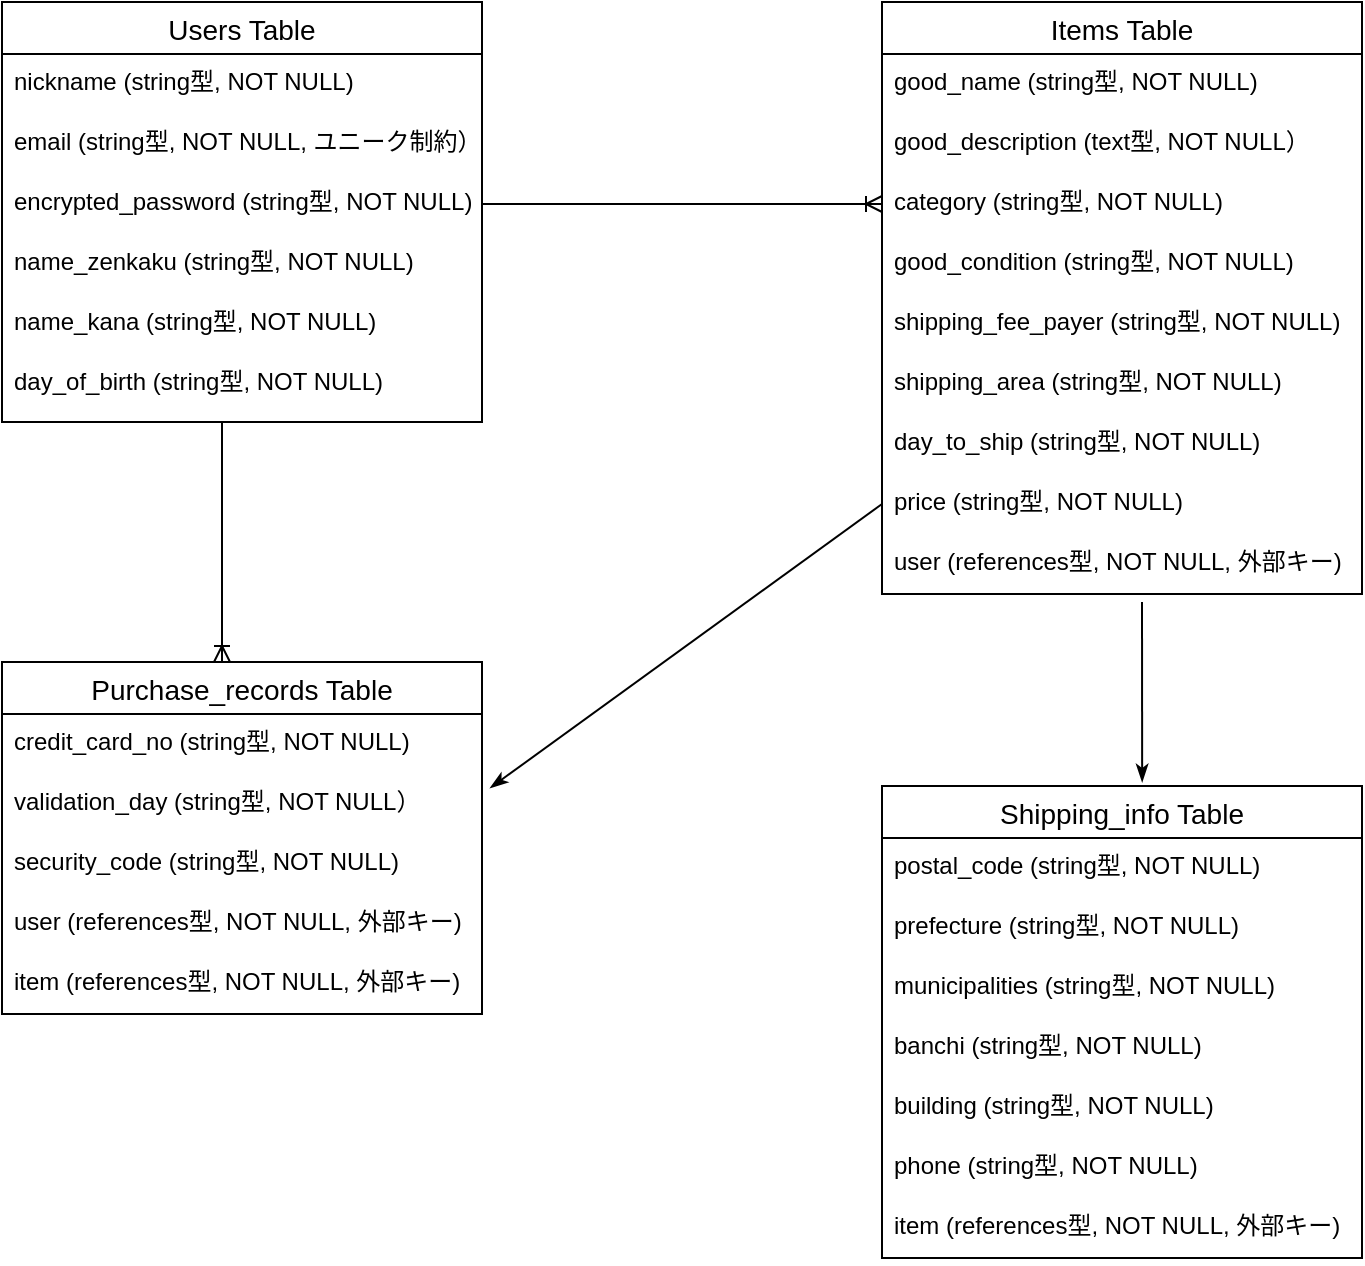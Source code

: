 <mxfile>
    <diagram id="SE7ONg2XlKsGYTSOezLV" name="ページ1">
        <mxGraphModel dx="714" dy="626" grid="1" gridSize="10" guides="1" tooltips="1" connect="1" arrows="1" fold="1" page="1" pageScale="1" pageWidth="827" pageHeight="1169" math="0" shadow="0">
            <root>
                <mxCell id="0"/>
                <mxCell id="1" parent="0"/>
                <mxCell id="22" value="Users Table" style="swimlane;fontStyle=0;childLayout=stackLayout;horizontal=1;startSize=26;horizontalStack=0;resizeParent=1;resizeParentMax=0;resizeLast=0;collapsible=1;marginBottom=0;align=center;fontSize=14;" vertex="1" parent="1">
                    <mxGeometry x="10" y="90" width="240" height="210" as="geometry"/>
                </mxCell>
                <mxCell id="23" value="nickname (string型, NOT NULL)&#10;" style="text;strokeColor=none;fillColor=none;spacingLeft=4;spacingRight=4;overflow=hidden;rotatable=0;points=[[0,0.5],[1,0.5]];portConstraint=eastwest;fontSize=12;" vertex="1" parent="22">
                    <mxGeometry y="26" width="240" height="30" as="geometry"/>
                </mxCell>
                <mxCell id="24" value="email (string型, NOT NULL, ユニーク制約）" style="text;strokeColor=none;fillColor=none;spacingLeft=4;spacingRight=4;overflow=hidden;rotatable=0;points=[[0,0.5],[1,0.5]];portConstraint=eastwest;fontSize=12;strokeWidth=0;" vertex="1" parent="22">
                    <mxGeometry y="56" width="240" height="30" as="geometry"/>
                </mxCell>
                <mxCell id="25" value="encrypted_password (string型, NOT NULL)" style="text;strokeColor=none;fillColor=none;spacingLeft=4;spacingRight=4;overflow=hidden;rotatable=0;points=[[0,0.5],[1,0.5]];portConstraint=eastwest;fontSize=12;" vertex="1" parent="22">
                    <mxGeometry y="86" width="240" height="30" as="geometry"/>
                </mxCell>
                <mxCell id="150" value="name_zenkaku (string型, NOT NULL)&#10;" style="text;strokeColor=none;fillColor=none;spacingLeft=4;spacingRight=4;overflow=hidden;rotatable=0;points=[[0,0.5],[1,0.5]];portConstraint=eastwest;fontSize=12;" vertex="1" parent="22">
                    <mxGeometry y="116" width="240" height="30" as="geometry"/>
                </mxCell>
                <mxCell id="149" value="name_kana (string型, NOT NULL)&#10;" style="text;strokeColor=none;fillColor=none;spacingLeft=4;spacingRight=4;overflow=hidden;rotatable=0;points=[[0,0.5],[1,0.5]];portConstraint=eastwest;fontSize=12;" vertex="1" parent="22">
                    <mxGeometry y="146" width="240" height="30" as="geometry"/>
                </mxCell>
                <mxCell id="151" value="day_of_birth (string型, NOT NULL)" style="text;strokeColor=none;fillColor=none;spacingLeft=4;spacingRight=4;overflow=hidden;rotatable=0;points=[[0,0.5],[1,0.5]];portConstraint=eastwest;fontSize=12;" vertex="1" parent="22">
                    <mxGeometry y="176" width="240" height="34" as="geometry"/>
                </mxCell>
                <mxCell id="160" style="html=1;endArrow=ERoneToMany;endFill=0;" edge="1" parent="1" source="25">
                    <mxGeometry relative="1" as="geometry">
                        <mxPoint x="450" y="191" as="targetPoint"/>
                    </mxGeometry>
                </mxCell>
                <mxCell id="176" value="Purchase_records Table" style="swimlane;fontStyle=0;childLayout=stackLayout;horizontal=1;startSize=26;horizontalStack=0;resizeParent=1;resizeParentMax=0;resizeLast=0;collapsible=1;marginBottom=0;align=center;fontSize=14;" vertex="1" parent="1">
                    <mxGeometry x="10" y="420" width="240" height="176" as="geometry"/>
                </mxCell>
                <mxCell id="177" value="credit_card_no (string型, NOT NULL)&#10;" style="text;strokeColor=none;fillColor=none;spacingLeft=4;spacingRight=4;overflow=hidden;rotatable=0;points=[[0,0.5],[1,0.5]];portConstraint=eastwest;fontSize=12;" vertex="1" parent="176">
                    <mxGeometry y="26" width="240" height="30" as="geometry"/>
                </mxCell>
                <mxCell id="178" value="validation_day (string型, NOT NULL）" style="text;strokeColor=none;fillColor=none;spacingLeft=4;spacingRight=4;overflow=hidden;rotatable=0;points=[[0,0.5],[1,0.5]];portConstraint=eastwest;fontSize=12;strokeWidth=0;" vertex="1" parent="176">
                    <mxGeometry y="56" width="240" height="30" as="geometry"/>
                </mxCell>
                <mxCell id="179" value="security_code (string型, NOT NULL)" style="text;strokeColor=none;fillColor=none;spacingLeft=4;spacingRight=4;overflow=hidden;rotatable=0;points=[[0,0.5],[1,0.5]];portConstraint=eastwest;fontSize=12;" vertex="1" parent="176">
                    <mxGeometry y="86" width="240" height="30" as="geometry"/>
                </mxCell>
                <mxCell id="219" value="user (references型, NOT NULL, 外部キー)" style="text;strokeColor=none;fillColor=none;spacingLeft=4;spacingRight=4;overflow=hidden;rotatable=0;points=[[0,0.5],[1,0.5]];portConstraint=eastwest;fontSize=12;" vertex="1" parent="176">
                    <mxGeometry y="116" width="240" height="30" as="geometry"/>
                </mxCell>
                <mxCell id="221" value="item (references型, NOT NULL, 外部キー)" style="text;strokeColor=none;fillColor=none;spacingLeft=4;spacingRight=4;overflow=hidden;rotatable=0;points=[[0,0.5],[1,0.5]];portConstraint=eastwest;fontSize=12;" vertex="1" parent="176">
                    <mxGeometry y="146" width="240" height="30" as="geometry"/>
                </mxCell>
                <mxCell id="190" value="Items Table" style="swimlane;fontStyle=0;childLayout=stackLayout;horizontal=1;startSize=26;horizontalStack=0;resizeParent=1;resizeParentMax=0;resizeLast=0;collapsible=1;marginBottom=0;align=center;fontSize=14;" vertex="1" parent="1">
                    <mxGeometry x="450" y="90" width="240" height="296" as="geometry"/>
                </mxCell>
                <mxCell id="191" value="good_name (string型, NOT NULL)&#10;" style="text;strokeColor=none;fillColor=none;spacingLeft=4;spacingRight=4;overflow=hidden;rotatable=0;points=[[0,0.5],[1,0.5]];portConstraint=eastwest;fontSize=12;" vertex="1" parent="190">
                    <mxGeometry y="26" width="240" height="30" as="geometry"/>
                </mxCell>
                <mxCell id="192" value="good_description (text型, NOT NULL）" style="text;strokeColor=none;fillColor=none;spacingLeft=4;spacingRight=4;overflow=hidden;rotatable=0;points=[[0,0.5],[1,0.5]];portConstraint=eastwest;fontSize=12;strokeWidth=0;" vertex="1" parent="190">
                    <mxGeometry y="56" width="240" height="30" as="geometry"/>
                </mxCell>
                <mxCell id="193" value="category (string型, NOT NULL)" style="text;strokeColor=none;fillColor=none;spacingLeft=4;spacingRight=4;overflow=hidden;rotatable=0;points=[[0,0.5],[1,0.5]];portConstraint=eastwest;fontSize=12;" vertex="1" parent="190">
                    <mxGeometry y="86" width="240" height="30" as="geometry"/>
                </mxCell>
                <mxCell id="194" value="good_condition (string型, NOT NULL)&#10;" style="text;strokeColor=none;fillColor=none;spacingLeft=4;spacingRight=4;overflow=hidden;rotatable=0;points=[[0,0.5],[1,0.5]];portConstraint=eastwest;fontSize=12;" vertex="1" parent="190">
                    <mxGeometry y="116" width="240" height="30" as="geometry"/>
                </mxCell>
                <mxCell id="195" value="shipping_fee_payer (string型, NOT NULL)&#10;" style="text;strokeColor=none;fillColor=none;spacingLeft=4;spacingRight=4;overflow=hidden;rotatable=0;points=[[0,0.5],[1,0.5]];portConstraint=eastwest;fontSize=12;" vertex="1" parent="190">
                    <mxGeometry y="146" width="240" height="30" as="geometry"/>
                </mxCell>
                <mxCell id="196" value="shipping_area (string型, NOT NULL)" style="text;strokeColor=none;fillColor=none;spacingLeft=4;spacingRight=4;overflow=hidden;rotatable=0;points=[[0,0.5],[1,0.5]];portConstraint=eastwest;fontSize=12;" vertex="1" parent="190">
                    <mxGeometry y="176" width="240" height="30" as="geometry"/>
                </mxCell>
                <mxCell id="200" value="day_to_ship (string型, NOT NULL)" style="text;strokeColor=none;fillColor=none;spacingLeft=4;spacingRight=4;overflow=hidden;rotatable=0;points=[[0,0.5],[1,0.5]];portConstraint=eastwest;fontSize=12;" vertex="1" parent="190">
                    <mxGeometry y="206" width="240" height="30" as="geometry"/>
                </mxCell>
                <mxCell id="201" value="price (string型, NOT NULL)" style="text;strokeColor=none;fillColor=none;spacingLeft=4;spacingRight=4;overflow=hidden;rotatable=0;points=[[0,0.5],[1,0.5]];portConstraint=eastwest;fontSize=12;" vertex="1" parent="190">
                    <mxGeometry y="236" width="240" height="30" as="geometry"/>
                </mxCell>
                <mxCell id="204" value="user (references型, NOT NULL, 外部キー)" style="text;strokeColor=none;fillColor=none;spacingLeft=4;spacingRight=4;overflow=hidden;rotatable=0;points=[[0,0.5],[1,0.5]];portConstraint=eastwest;fontSize=12;" vertex="1" parent="190">
                    <mxGeometry y="266" width="240" height="30" as="geometry"/>
                </mxCell>
                <mxCell id="197" style="html=1;endArrow=ERoneToMany;endFill=0;" edge="1" parent="1">
                    <mxGeometry relative="1" as="geometry">
                        <mxPoint x="120" y="420" as="targetPoint"/>
                        <mxPoint x="120" y="300" as="sourcePoint"/>
                    </mxGeometry>
                </mxCell>
                <mxCell id="202" style="html=1;endArrow=classicThin;endFill=1;exitX=0;exitY=0.5;exitDx=0;exitDy=0;entryX=1.017;entryY=0.233;entryDx=0;entryDy=0;entryPerimeter=0;" edge="1" parent="1" source="201" target="178">
                    <mxGeometry relative="1" as="geometry">
                        <mxPoint x="260" y="480" as="targetPoint"/>
                        <mxPoint x="130" y="310" as="sourcePoint"/>
                    </mxGeometry>
                </mxCell>
                <mxCell id="203" style="html=1;endArrow=classicThin;endFill=1;entryX=0.542;entryY=0;entryDx=0;entryDy=0;entryPerimeter=0;" edge="1" parent="1">
                    <mxGeometry relative="1" as="geometry">
                        <mxPoint x="580.08" y="480" as="targetPoint"/>
                        <mxPoint x="580" y="390" as="sourcePoint"/>
                    </mxGeometry>
                </mxCell>
                <mxCell id="208" value="Shipping_info Table" style="swimlane;fontStyle=0;childLayout=stackLayout;horizontal=1;startSize=26;horizontalStack=0;resizeParent=1;resizeParentMax=0;resizeLast=0;collapsible=1;marginBottom=0;align=center;fontSize=14;" vertex="1" parent="1">
                    <mxGeometry x="450" y="482" width="240" height="236" as="geometry"/>
                </mxCell>
                <mxCell id="212" value="postal_code (string型, NOT NULL)&#10;" style="text;strokeColor=none;fillColor=none;spacingLeft=4;spacingRight=4;overflow=hidden;rotatable=0;points=[[0,0.5],[1,0.5]];portConstraint=eastwest;fontSize=12;" vertex="1" parent="208">
                    <mxGeometry y="26" width="240" height="30" as="geometry"/>
                </mxCell>
                <mxCell id="213" value="prefecture (string型, NOT NULL)&#10;" style="text;strokeColor=none;fillColor=none;spacingLeft=4;spacingRight=4;overflow=hidden;rotatable=0;points=[[0,0.5],[1,0.5]];portConstraint=eastwest;fontSize=12;" vertex="1" parent="208">
                    <mxGeometry y="56" width="240" height="30" as="geometry"/>
                </mxCell>
                <mxCell id="214" value="municipalities (string型, NOT NULL)" style="text;strokeColor=none;fillColor=none;spacingLeft=4;spacingRight=4;overflow=hidden;rotatable=0;points=[[0,0.5],[1,0.5]];portConstraint=eastwest;fontSize=12;" vertex="1" parent="208">
                    <mxGeometry y="86" width="240" height="30" as="geometry"/>
                </mxCell>
                <mxCell id="215" value="banchi (string型, NOT NULL)" style="text;strokeColor=none;fillColor=none;spacingLeft=4;spacingRight=4;overflow=hidden;rotatable=0;points=[[0,0.5],[1,0.5]];portConstraint=eastwest;fontSize=12;" vertex="1" parent="208">
                    <mxGeometry y="116" width="240" height="30" as="geometry"/>
                </mxCell>
                <mxCell id="216" value="building (string型, NOT NULL)" style="text;strokeColor=none;fillColor=none;spacingLeft=4;spacingRight=4;overflow=hidden;rotatable=0;points=[[0,0.5],[1,0.5]];portConstraint=eastwest;fontSize=12;" vertex="1" parent="208">
                    <mxGeometry y="146" width="240" height="30" as="geometry"/>
                </mxCell>
                <mxCell id="217" value="phone (string型, NOT NULL)" style="text;strokeColor=none;fillColor=none;spacingLeft=4;spacingRight=4;overflow=hidden;rotatable=0;points=[[0,0.5],[1,0.5]];portConstraint=eastwest;fontSize=12;" vertex="1" parent="208">
                    <mxGeometry y="176" width="240" height="30" as="geometry"/>
                </mxCell>
                <mxCell id="222" value="item (references型, NOT NULL, 外部キー)" style="text;strokeColor=none;fillColor=none;spacingLeft=4;spacingRight=4;overflow=hidden;rotatable=0;points=[[0,0.5],[1,0.5]];portConstraint=eastwest;fontSize=12;" vertex="1" parent="208">
                    <mxGeometry y="206" width="240" height="30" as="geometry"/>
                </mxCell>
            </root>
        </mxGraphModel>
    </diagram>
</mxfile>